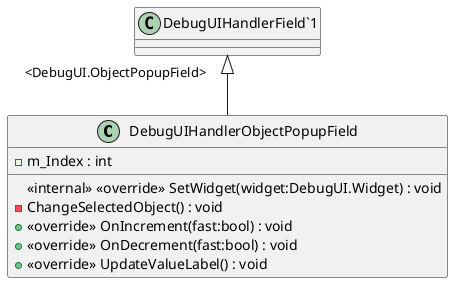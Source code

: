 @startuml
class DebugUIHandlerObjectPopupField {
    - m_Index : int
    <<internal>> <<override>> SetWidget(widget:DebugUI.Widget) : void
    - ChangeSelectedObject() : void
    + <<override>> OnIncrement(fast:bool) : void
    + <<override>> OnDecrement(fast:bool) : void
    + <<override>> UpdateValueLabel() : void
}
"DebugUIHandlerField`1" "<DebugUI.ObjectPopupField>" <|-- DebugUIHandlerObjectPopupField
@enduml
